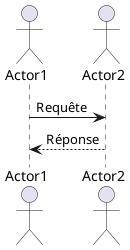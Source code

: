 @startuml test1

actor Actor1
actor Actor2
Actor1 -> Actor2 : Requête
Actor2 --> Actor1 : Réponse

@enduml
